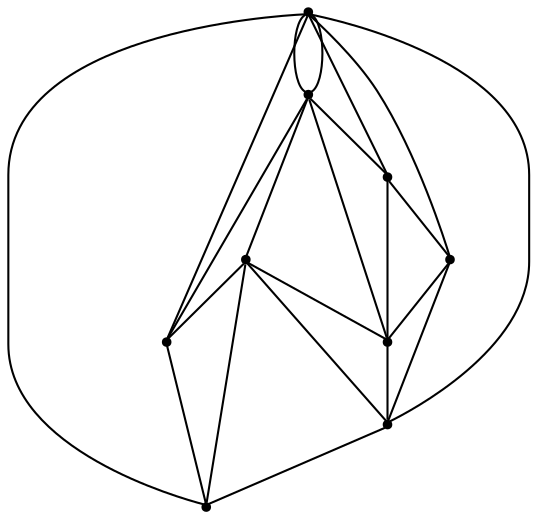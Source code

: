 graph {
  node [shape=point,comment="{\"directed\":false,\"doi\":\"10.1007/978-3-540-70904-6_15\",\"figure\":\"7 (1)\"}"]

  v0 [pos="1350.381395348837,1696.2312733685528"]
  v1 [pos="1253.5092296511627,1458.5228955304183"]
  v2 [pos="1301.848432957849,1366.1208505983707"]
  v3 [pos="1205.817023982558,1508.328123445864"]
  v4 [pos="1110.8857876090117,1412.6145716066715"]
  v5 [pos="1018.3529796511629,1555.522890444155"]
  v6 [pos="1064.5344749273254,1604.05833279645"]
  v7 [pos="968.6135219840115,1650.2260243451153"]
  v8 [pos="922.4309774709302,1319.9531272605614"]

  v0 -- v1 [id="-1",pos="1350.381395348837,1696.2312733685528 1253.5092296511627,1458.5228955304183 1253.5092296511627,1458.5228955304183 1253.5092296511627,1458.5228955304183"]
  v0 -- v8 [id="-2",pos="1350.381395348837,1696.2312733685528 920.862972383721,1696.4229301170067 920.862972383721,1696.4229301170067 920.862972383721,1696.4229301170067 922.4309774709302,1319.9531272605614 922.4309774709302,1319.9531272605614 922.4309774709302,1319.9531272605614"]
  v8 -- v0 [id="-16",pos="922.4309774709302,1319.9531272605614 1350.2636264534883,1317.6145906801578 1350.2636264534883,1317.6145906801578 1350.2636264534883,1317.6145906801578 1350.381395348837,1696.2312733685528 1350.381395348837,1696.2312733685528 1350.381395348837,1696.2312733685528"]
  v8 -- v5 [id="-17",pos="922.4309774709302,1319.9531272605614 1018.3529796511629,1555.522890444155 1018.3529796511629,1555.522890444155 1018.3529796511629,1555.522890444155"]
  v8 -- v4 [id="-18",pos="922.4309774709302,1319.9531272605614 1110.8857876090117,1412.6145716066715 1110.8857876090117,1412.6145716066715 1110.8857876090117,1412.6145716066715"]
  v8 -- v2 [id="-19",pos="922.4309774709302,1319.9531272605614 1301.848432957849,1366.1208505983707 1301.848432957849,1366.1208505983707 1301.848432957849,1366.1208505983707"]
  v8 -- v7 [id="-20",pos="922.4309774709302,1319.9531272605614 968.6135219840115,1650.2260243451153 968.6135219840115,1650.2260243451153 968.6135219840115,1650.2260243451153"]
  v7 -- v6 [id="-21",pos="968.6135219840115,1650.2260243451153 1064.5344749273254,1604.05833279645 1064.5344749273254,1604.05833279645 1064.5344749273254,1604.05833279645"]
  v7 -- v0 [id="-24",pos="968.6135219840115,1650.2260243451153 1350.381395348837,1696.2312733685528 1350.381395348837,1696.2312733685528 1350.381395348837,1696.2312733685528"]
  v5 -- v7 [id="-25",pos="1018.3529796511629,1555.522890444155 968.6135219840115,1650.2260243451153 968.6135219840115,1650.2260243451153 968.6135219840115,1650.2260243451153"]
  v5 -- v3 [id="-28",pos="1018.3529796511629,1555.522890444155 1205.817023982558,1508.328123445864 1205.817023982558,1508.328123445864 1205.817023982558,1508.328123445864"]
  v6 -- v0 [id="-31",pos="1064.5344749273254,1604.05833279645 1350.381395348837,1696.2312733685528 1350.381395348837,1696.2312733685528 1350.381395348837,1696.2312733685528"]
  v6 -- v3 [id="-32",pos="1064.5344749273254,1604.05833279645 1205.817023982558,1508.328123445864 1205.817023982558,1508.328123445864 1205.817023982558,1508.328123445864"]
  v6 -- v5 [id="-33",pos="1064.5344749273254,1604.05833279645 1018.3529796511629,1555.522890444155 1018.3529796511629,1555.522890444155 1018.3529796511629,1555.522890444155"]
  v4 -- v2 [id="-34",pos="1110.8857876090117,1412.6145716066715 1301.848432957849,1366.1208505983707 1301.848432957849,1366.1208505983707 1301.848432957849,1366.1208505983707"]
  v4 -- v1 [id="-35",pos="1110.8857876090117,1412.6145716066715 1253.5092296511627,1458.5228955304183 1253.5092296511627,1458.5228955304183 1253.5092296511627,1458.5228955304183"]
  v4 -- v5 [id="-38",pos="1110.8857876090117,1412.6145716066715 1018.3529796511629,1555.522890444155 1018.3529796511629,1555.522890444155 1018.3529796511629,1555.522890444155"]
  v4 -- v3 [id="-39",pos="1110.8857876090117,1412.6145716066715 1205.817023982558,1508.328123445864 1205.817023982558,1508.328123445864 1205.817023982558,1508.328123445864"]
  v3 -- v0 [id="-43",pos="1205.817023982558,1508.328123445864 1350.381395348837,1696.2312733685528 1350.381395348837,1696.2312733685528 1350.381395348837,1696.2312733685528"]
  v3 -- v1 [id="-44",pos="1205.817023982558,1508.328123445864 1253.5092296511627,1458.5228955304183 1253.5092296511627,1458.5228955304183 1253.5092296511627,1458.5228955304183"]
  v2 -- v1 [id="-47",pos="1301.848432957849,1366.1208505983707 1253.5092296511627,1458.5228955304183 1253.5092296511627,1458.5228955304183 1253.5092296511627,1458.5228955304183"]
  v2 -- v0 [id="-50",pos="1301.848432957849,1366.1208505983707 1350.381395348837,1696.2312733685528 1350.381395348837,1696.2312733685528 1350.381395348837,1696.2312733685528"]
}